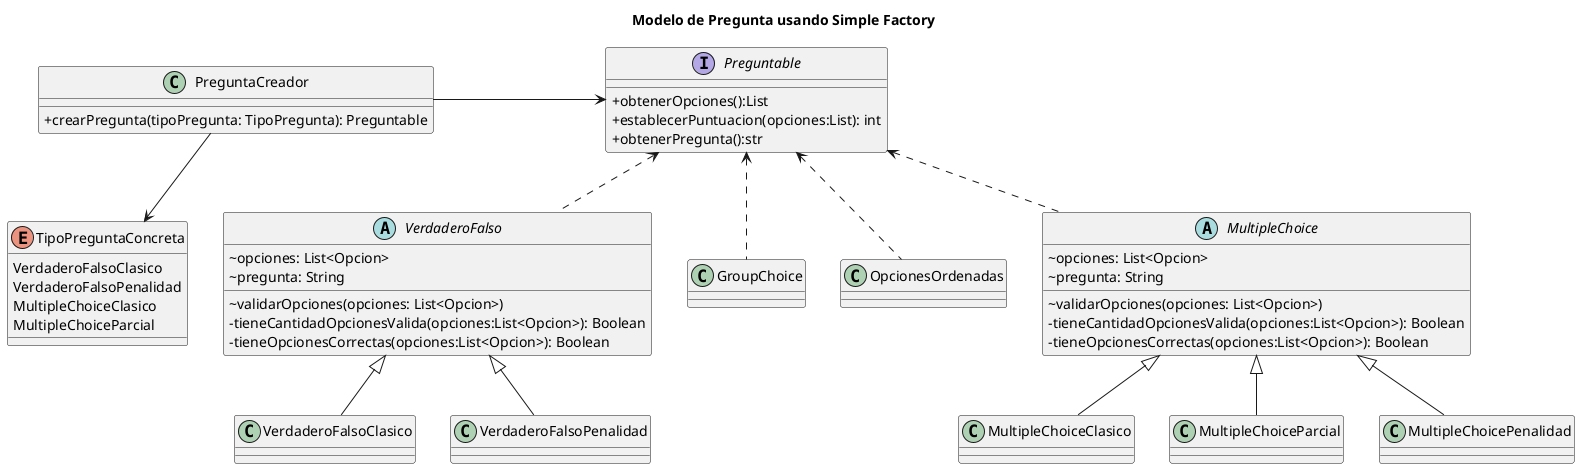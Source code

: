 
@startuml
title Modelo de Pregunta usando Simple Factory
skinparam classAttributeIconSize 0

class PreguntaCreador{
    + crearPregunta(tipoPregunta: TipoPregunta): Preguntable
}

interface Preguntable{
    + obtenerOpciones():List
    + establecerPuntuacion(opciones:List): int
    + obtenerPregunta():str
}

enum TipoPreguntaConcreta{
    VerdaderoFalsoClasico
    VerdaderoFalsoPenalidad
    MultipleChoiceClasico
    MultipleChoiceParcial
}

abstract class VerdaderoFalso{
    ~ opciones: List<Opcion>
    ~ pregunta: String
    ~ validarOpciones(opciones: List<Opcion>)
    - tieneCantidadOpcionesValida(opciones:List<Opcion>): Boolean
    - tieneOpcionesCorrectas(opciones:List<Opcion>): Boolean
}

' sin penalidad
class VerdaderoFalsoClasico{
}

class MultipleChoiceClasico{

}

class MultipleChoiceParcial{
    
}

' con penalidad
class VerdaderoFalsoPenalidad{
}

class MultipleChoicePenalidad{
}


' Especiales
class GroupChoice{
}

class OpcionesOrdenadas{
}

abstract class MultipleChoice{
    ~ opciones: List<Opcion>
    ~ pregunta: String
    ~ validarOpciones(opciones: List<Opcion>)
    - tieneCantidadOpcionesValida(opciones:List<Opcion>): Boolean
    - tieneOpcionesCorrectas(opciones:List<Opcion>): Boolean
}


PreguntaCreador -down->TipoPreguntaConcreta
PreguntaCreador -> Preguntable

Preguntable <.. VerdaderoFalso

' Preg_Penal
VerdaderoFalso <|-- VerdaderoFalsoPenalidad
MultipleChoice <|-- MultipleChoicePenalidad


' Pregun_Sin_Penal
VerdaderoFalso <|-- VerdaderoFalsoClasico
Preguntable <.. MultipleChoice
MultipleChoice <|-- MultipleChoiceParcial
MultipleChoice <|-- MultipleChoiceClasico

Preguntable <.. GroupChoice
Preguntable <.. OpcionesOrdenadas

@enduml
